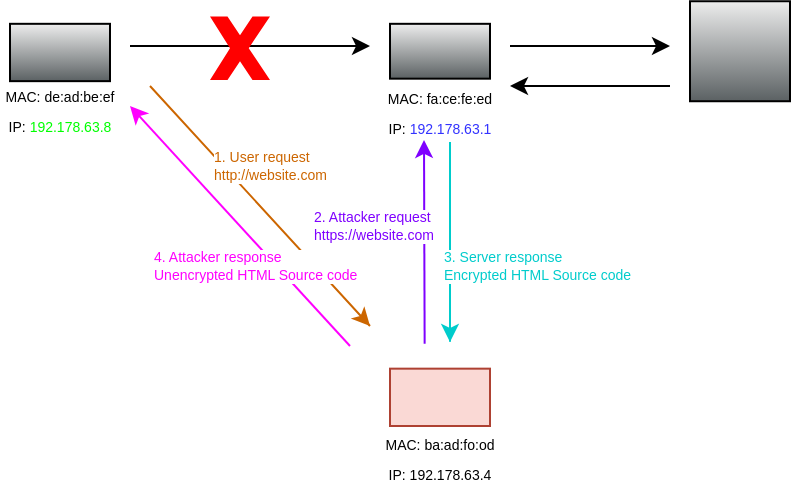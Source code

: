 <mxfile version="27.0.9">
  <diagram name="Page-1" id="jz7mS4_bu5eePmJRjr8f">
    <mxGraphModel dx="255" dy="327" grid="1" gridSize="10" guides="1" tooltips="1" connect="1" arrows="1" fold="1" page="1" pageScale="1" pageWidth="850" pageHeight="1100" math="0" shadow="0">
      <root>
        <mxCell id="0" />
        <mxCell id="1" parent="0" />
        <mxCell id="kS189BXzKa8bWwHNQYHQ-1" value="" style="shape=mxgraph.networks2.icon;aspect=fixed;fillColor=#EDEDED;strokeColor=#000000;gradientColor=#5B6163;network2IconShadow=1;network2bgFillColor=none;network2Icon=mxgraph.networks2.laptop;network2IconW=1;network2IconH=0.573;" vertex="1" parent="1">
          <mxGeometry x="220" y="348.91" width="50" height="28.67" as="geometry" />
        </mxCell>
        <mxCell id="kS189BXzKa8bWwHNQYHQ-2" value="" style="shape=mxgraph.networks2.icon;aspect=fixed;fillColor=#EDEDED;strokeColor=#000000;gradientColor=#5B6163;network2IconShadow=1;network2bgFillColor=none;network2Icon=mxgraph.networks2.globe;network2IconW=1;network2IconH=1;" vertex="1" parent="1">
          <mxGeometry x="560" y="337.62" width="50" height="50" as="geometry" />
        </mxCell>
        <mxCell id="kS189BXzKa8bWwHNQYHQ-3" value="" style="fillColorStyles=neutralFill;neutralFill=#9DA6A8;shape=mxgraph.networks2.icon;aspect=fixed;fillColor=#EDEDED;strokeColor=#000000;gradientColor=#5B6163;network2IconShadow=1;network2bgFillColor=none;network2Icon=mxgraph.networks2.router;network2IconXOffset=0.0;network2IconYOffset=-0.114;network2IconW=1;network2IconH=0.548;" vertex="1" parent="1">
          <mxGeometry x="410" y="348.91" width="50" height="27.425" as="geometry" />
        </mxCell>
        <mxCell id="kS189BXzKa8bWwHNQYHQ-4" value="" style="endArrow=classic;html=1;rounded=0;" edge="1" parent="1">
          <mxGeometry width="50" height="50" relative="1" as="geometry">
            <mxPoint x="280" y="360" as="sourcePoint" />
            <mxPoint x="400" y="360" as="targetPoint" />
          </mxGeometry>
        </mxCell>
        <mxCell id="kS189BXzKa8bWwHNQYHQ-5" value="" style="endArrow=classic;html=1;rounded=0;" edge="1" parent="1">
          <mxGeometry width="50" height="50" relative="1" as="geometry">
            <mxPoint x="470" y="360" as="sourcePoint" />
            <mxPoint x="550" y="360" as="targetPoint" />
          </mxGeometry>
        </mxCell>
        <mxCell id="kS189BXzKa8bWwHNQYHQ-6" value="&lt;div&gt;&lt;font style=&quot;font-size: 7px;&quot;&gt;MAC: de:ad:be:ef&lt;/font&gt;&lt;/div&gt;&lt;font style=&quot;font-size: 7px;&quot;&gt;IP: &lt;font style=&quot;color: light-dark(rgb(0, 255, 0), rgb(0, 255, 0));&quot;&gt;192.178.63.8&lt;/font&gt;&lt;/font&gt;" style="text;strokeColor=none;align=center;fillColor=none;html=1;verticalAlign=middle;whiteSpace=wrap;rounded=0;" vertex="1" parent="1">
          <mxGeometry x="215" y="376.34" width="60" height="30" as="geometry" />
        </mxCell>
        <mxCell id="kS189BXzKa8bWwHNQYHQ-7" value="&lt;div&gt;&lt;font style=&quot;font-size: 7px;&quot;&gt;MAC: fa:ce:fe:ed&lt;/font&gt;&lt;/div&gt;&lt;font style=&quot;font-size: 7px;&quot;&gt;IP: &lt;font style=&quot;color: light-dark(rgb(51, 51, 255), rgb(0, 0, 255));&quot;&gt;192.178.63.1&lt;/font&gt;&lt;/font&gt;" style="text;strokeColor=none;align=center;fillColor=none;html=1;verticalAlign=middle;whiteSpace=wrap;rounded=0;" vertex="1" parent="1">
          <mxGeometry x="405" y="376.96" width="60" height="30" as="geometry" />
        </mxCell>
        <mxCell id="kS189BXzKa8bWwHNQYHQ-8" value="" style="shape=mxgraph.networks2.icon;aspect=fixed;fillColor=#fad9d5;strokeColor=#ae4132;network2IconShadow=1;network2bgFillColor=none;network2Icon=mxgraph.networks2.laptop;network2IconW=1;network2IconH=0.573;" vertex="1" parent="1">
          <mxGeometry x="410" y="521.33" width="50" height="28.67" as="geometry" />
        </mxCell>
        <mxCell id="kS189BXzKa8bWwHNQYHQ-9" value="" style="endArrow=classic;html=1;rounded=0;entryX=0.378;entryY=1.038;entryDx=0;entryDy=0;entryPerimeter=0;strokeColor=light-dark(#7F00FF,#EDEDED);" edge="1" parent="1">
          <mxGeometry width="50" height="50" relative="1" as="geometry">
            <mxPoint x="427.32" y="508.86" as="sourcePoint" />
            <mxPoint x="427.0" y="406.96" as="targetPoint" />
          </mxGeometry>
        </mxCell>
        <mxCell id="kS189BXzKa8bWwHNQYHQ-10" value="&lt;div&gt;&lt;font style=&quot;font-size: 7px;&quot;&gt;MAC: ba:ad:fo:od&lt;/font&gt;&lt;/div&gt;&lt;font style=&quot;font-size: 7px;&quot;&gt;IP: 192.178.63.4&lt;/font&gt;" style="text;strokeColor=none;align=center;fillColor=none;html=1;verticalAlign=middle;whiteSpace=wrap;rounded=0;" vertex="1" parent="1">
          <mxGeometry x="405" y="550" width="60" height="30" as="geometry" />
        </mxCell>
        <mxCell id="kS189BXzKa8bWwHNQYHQ-11" value="" style="endArrow=classic;html=1;rounded=0;strokeColor=light-dark(#FF00FF,#EDEDED);" edge="1" parent="1">
          <mxGeometry width="50" height="50" relative="1" as="geometry">
            <mxPoint x="390" y="510" as="sourcePoint" />
            <mxPoint x="280" y="390" as="targetPoint" />
          </mxGeometry>
        </mxCell>
        <mxCell id="kS189BXzKa8bWwHNQYHQ-12" value="" style="verticalLabelPosition=bottom;verticalAlign=top;html=1;shape=mxgraph.basic.x;strokeColor=none;fillColor=#FF0000;" vertex="1" parent="1">
          <mxGeometry x="320" y="345.21" width="30" height="31.75" as="geometry" />
        </mxCell>
        <mxCell id="kS189BXzKa8bWwHNQYHQ-13" value="" style="endArrow=classic;html=1;rounded=0;fontColor=#CC6600;strokeColor=#CC6600;" edge="1" parent="1">
          <mxGeometry width="50" height="50" relative="1" as="geometry">
            <mxPoint x="400" y="500" as="sourcePoint" />
            <mxPoint x="400" y="500" as="targetPoint" />
            <Array as="points">
              <mxPoint x="290" y="380" />
            </Array>
          </mxGeometry>
        </mxCell>
        <mxCell id="kS189BXzKa8bWwHNQYHQ-14" value="1. User request&lt;br&gt;http://website.com" style="edgeLabel;html=1;align=left;verticalAlign=middle;resizable=0;points=[];fontSize=7;fontColor=light-dark(#CC6600,#EDEDED);" vertex="1" connectable="0" parent="kS189BXzKa8bWwHNQYHQ-13">
          <mxGeometry x="-0.635" relative="1" as="geometry">
            <mxPoint x="-40" y="-36" as="offset" />
          </mxGeometry>
        </mxCell>
        <mxCell id="kS189BXzKa8bWwHNQYHQ-15" value="" style="endArrow=classic;html=1;rounded=0;strokeColor=light-dark(#00CCCC,#EDEDED);" edge="1" parent="1">
          <mxGeometry width="50" height="50" relative="1" as="geometry">
            <mxPoint x="440" y="507.92" as="sourcePoint" />
            <mxPoint x="440" y="507.96" as="targetPoint" />
            <Array as="points">
              <mxPoint x="440" y="407.96" />
            </Array>
          </mxGeometry>
        </mxCell>
        <mxCell id="kS189BXzKa8bWwHNQYHQ-16" value="" style="endArrow=classic;html=1;rounded=0;" edge="1" parent="1">
          <mxGeometry width="50" height="50" relative="1" as="geometry">
            <mxPoint x="550" y="380" as="sourcePoint" />
            <mxPoint x="470" y="380" as="targetPoint" />
          </mxGeometry>
        </mxCell>
        <mxCell id="kS189BXzKa8bWwHNQYHQ-17" value="2. Attacker request&lt;br&gt;https://website.com" style="edgeLabel;html=1;align=left;verticalAlign=middle;resizable=0;points=[];fontSize=7;fontColor=light-dark(#7F00FF,#EDEDED);" vertex="1" connectable="0" parent="1">
          <mxGeometry x="370" y="450" as="geometry" />
        </mxCell>
        <mxCell id="kS189BXzKa8bWwHNQYHQ-18" value="3. Server response&lt;br&gt;Encrypted HTML Source code" style="edgeLabel;html=1;align=left;verticalAlign=middle;resizable=0;points=[];fontSize=7;fontColor=light-dark(#00CCCC,#EDEDED);" vertex="1" connectable="0" parent="1">
          <mxGeometry x="435" y="470" as="geometry" />
        </mxCell>
        <mxCell id="kS189BXzKa8bWwHNQYHQ-19" value="4. Attacker response&lt;br&gt;Unencrypted HTML Source code" style="edgeLabel;html=1;align=left;verticalAlign=middle;resizable=0;points=[];fontSize=7;fontColor=light-dark(#FF00FF,#EDEDED);" vertex="1" connectable="0" parent="1">
          <mxGeometry x="290" y="470" as="geometry" />
        </mxCell>
      </root>
    </mxGraphModel>
  </diagram>
</mxfile>
